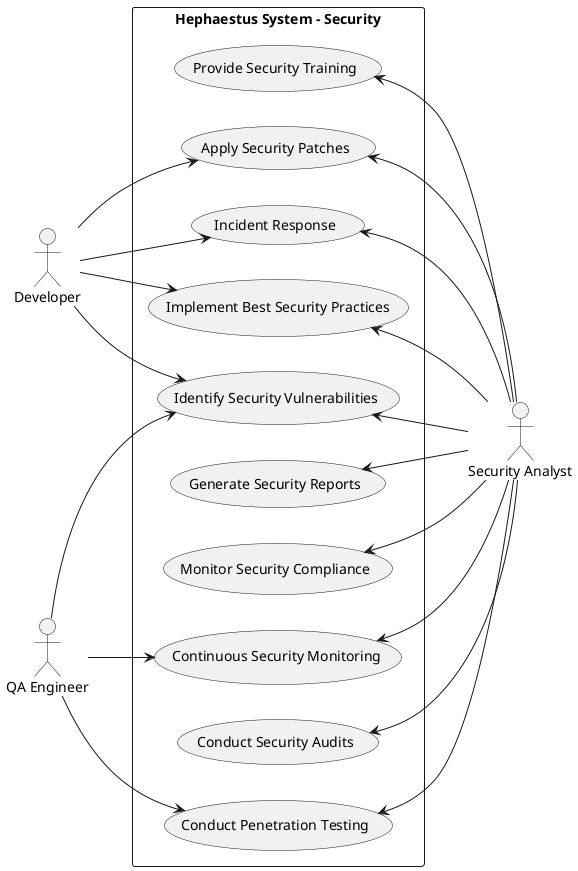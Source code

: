 @startuml
left to right direction
skinparam backgroundColor transparent
skinparam packageStyle rectangle

actor Developer
actor "Security Analyst" as SA
actor "QA Engineer" as QA

rectangle "Hephaestus System - Security" {
  usecase "Identify Security Vulnerabilities" as ISV
  usecase "Conduct Security Audits" as CSA
  usecase "Apply Security Patches" as ASP
  usecase "Monitor Security Compliance" as MSC
  usecase "Generate Security Reports" as GSR
  usecase "Conduct Penetration Testing" as CPT
  usecase "Implement Best Security Practices" as IBSP
  usecase "Incident Response" as IR
  usecase "Continuous Security Monitoring" as CSM
  usecase "Provide Security Training" as PST
}

Developer --> ISV
Developer --> ASP
Developer --> IBSP
Developer --> IR

SA -up-> ISV
SA -up-> CSA
SA -up-> ASP
SA -up-> MSC
SA -up-> GSR
SA -up-> CPT
SA -up-> IBSP
SA -up-> IR
SA -up-> CSM
SA -up-> PST

QA --> ISV
QA --> CPT
QA --> CSM

@enduml
